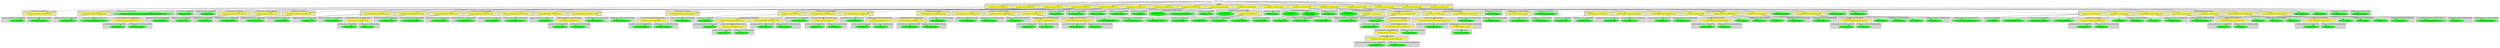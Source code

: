 digraph {

subgraph cluster0 {
 node [style=filled,color=white];
 style=filled;
 color=lightgrey;
 label = "CT_PROG";

"NT_EXPR_CALL_FUNCTION_20704"
 [fillcolor = yellow]
"NT_EXPR_CALL_FUNCTION_20712"
 [fillcolor = yellow]
"NT_EXPR_CALL_FUNCTION_20715"
 [fillcolor = yellow]
"NT_EXPR_CALL_FUNCTION_20724"
 [fillcolor = yellow]
"NT_EXPR_CALL_FUNCTION_20753"
 [fillcolor = yellow]
"NT_EXPR_CALL_FUNCTION_20779"
 [fillcolor = yellow]
"NT_EXPR_CALL_FUNCTION_20800"
 [fillcolor = yellow]
"NT_EXPR_CALL_FUNCTION_20803"
 [fillcolor = yellow]
"NT_EXPR_CALL_FUNCTION_20806"
 [fillcolor = yellow]
"NT_EXPR_CALL_FUNCTION_20810"
 [fillcolor = yellow]
"NT_EXPR_CALL_FUNCTION_20818"
 [fillcolor = yellow]
"NT_EXPR_CALL_FUNCTION_20822"
 [fillcolor = yellow]
"NT_EXPR_CALL_FUNCTION_20830"
 [fillcolor = yellow]
"NT_EXPR_CALL_FUNCTION_20850"
 [fillcolor = yellow]
"NT_EXPR_CALL_FUNCTION_20855"
 [fillcolor = yellow]
"NT_EXPR_CALL_FUNCTION_20888"
 [fillcolor = yellow]
"NT_EXPR_CALL_FUNCTION_20927"
 [fillcolor = yellow]
}
"NT_PROG_20703"->"NT_EXPR_CALL_FUNCTION_20704"
subgraph cluster1 {
 node [style=filled,color=white];
 style=filled;
 color=lightgrey;
 label = "CT_EXPR_CALL_FUNCTION_ID";

"NT_EXPR_ASSIGNMENT_OPETATORS_20705"
 [fillcolor = yellow]
}
subgraph cluster2 {
 node [style=filled,color=white];
 style=filled;
 color=lightgrey;
 label = "CT_EXPR_CALL_FUNCTION_PARAMS";

"NT_STRING_20708< http://www.uvm.edu/~dhowell/methods8/DataFiles/Tab14-4.dat >"
 [fillcolor = green]
"NT_EXPR_ASSIGNMENT_OPETATORS_20709"
 [fillcolor = yellow]
}
"NT_EXPR_CALL_FUNCTION_20704"->"NT_EXPR_ASSIGNMENT_OPETATORS_20705"
subgraph cluster3 {
 node [style=filled,color=white];
 style=filled;
 color=lightgrey;
 label = "CT_EXPR_ASSIGNMENT_OPETATORS_LEFT";

"NT_ID_20706< dat >"
 [fillcolor = green]
}
subgraph cluster4 {
 node [style=filled,color=white];
 style=filled;
 color=lightgrey;
 label = "CT_EXPR_ASSIGNMENT_OPETATORS_RIGHT";

"NT_ID_20707< read.table >"
 [fillcolor = green]
}
"NT_EXPR_ASSIGNMENT_OPETATORS_20705"->"NT_ID_20706< dat >"
"NT_EXPR_ASSIGNMENT_OPETATORS_20705"->"NT_ID_20707< read.table >"
"NT_EXPR_CALL_FUNCTION_20704"->"NT_STRING_20708< http://www.uvm.edu/~dhowell/methods8/DataFiles/Tab14-4.dat >"
"NT_EXPR_CALL_FUNCTION_20704"->"NT_EXPR_ASSIGNMENT_OPETATORS_20709"
subgraph cluster5 {
 node [style=filled,color=white];
 style=filled;
 color=lightgrey;
 label = "CT_EXPR_ASSIGNMENT_OPETATORS_LEFT";

"NT_ID_20710< header >"
 [fillcolor = green]
}
subgraph cluster6 {
 node [style=filled,color=white];
 style=filled;
 color=lightgrey;
 label = "CT_EXPR_ASSIGNMENT_OPETATORS_RIGHT";

"NT_LITERALSPECIFIER_20711< TRUE >"
 [fillcolor = green]
}
"NT_EXPR_ASSIGNMENT_OPETATORS_20709"->"NT_ID_20710< header >"
"NT_EXPR_ASSIGNMENT_OPETATORS_20709"->"NT_LITERALSPECIFIER_20711< TRUE >"
"NT_PROG_20703"->"NT_EXPR_CALL_FUNCTION_20712"
subgraph cluster7 {
 node [style=filled,color=white];
 style=filled;
 color=lightgrey;
 label = "CT_EXPR_CALL_FUNCTION_ID";

"NT_ID_20713< head >"
 [fillcolor = green]
}
subgraph cluster8 {
 node [style=filled,color=white];
 style=filled;
 color=lightgrey;
 label = "CT_EXPR_CALL_FUNCTION_PARAMS";

"NT_ID_20714< dat >"
 [fillcolor = green]
}
"NT_EXPR_CALL_FUNCTION_20712"->"NT_ID_20713< head >"
"NT_EXPR_CALL_FUNCTION_20712"->"NT_ID_20714< dat >"
"NT_PROG_20703"->"NT_EXPR_CALL_FUNCTION_20715"
subgraph cluster9 {
 node [style=filled,color=white];
 style=filled;
 color=lightgrey;
 label = "CT_EXPR_CALL_FUNCTION_ID";

"NT_EXPR_ASSIGNMENT_OPETATORS_20716"
 [fillcolor = yellow]
}
subgraph cluster10 {
 node [style=filled,color=white];
 style=filled;
 color=lightgrey;
 label = "CT_EXPR_CALL_FUNCTION_PARAMS";

"NT_EXPR_COLON_OPERATOR_20721"
 [fillcolor = yellow]
}
"NT_EXPR_CALL_FUNCTION_20715"->"NT_EXPR_ASSIGNMENT_OPETATORS_20716"
subgraph cluster11 {
 node [style=filled,color=white];
 style=filled;
 color=lightgrey;
 label = "CT_EXPR_ASSIGNMENT_OPETATORS_LEFT";

"NT_EXPR_DOLLAR_AT_OPERATORS_20717"
 [fillcolor = yellow]
}
subgraph cluster12 {
 node [style=filled,color=white];
 style=filled;
 color=lightgrey;
 label = "CT_EXPR_ASSIGNMENT_OPETATORS_RIGHT";

"NT_ID_20720< factor >"
 [fillcolor = green]
}
"NT_EXPR_ASSIGNMENT_OPETATORS_20716"->"NT_EXPR_DOLLAR_AT_OPERATORS_20717"
subgraph cluster13 {
 node [style=filled,color=white];
 style=filled;
 color=lightgrey;
 label = "CT_EXPR_DOLLAR_AT_OPERATORS_BASE";

"NT_ID_20718< dat >"
 [fillcolor = green]
}
subgraph cluster14 {
 node [style=filled,color=white];
 style=filled;
 color=lightgrey;
 label = "CT_EXPR_DOLLAR_AT_OPERATORS_OFFSET";

"NT_ID_20719< subject >"
 [fillcolor = green]
}
"NT_EXPR_DOLLAR_AT_OPERATORS_20717"->"NT_ID_20718< dat >"
"NT_EXPR_DOLLAR_AT_OPERATORS_20717"->"NT_ID_20719< subject >"
"NT_EXPR_ASSIGNMENT_OPETATORS_20716"->"NT_ID_20720< factor >"
"NT_EXPR_CALL_FUNCTION_20715"->"NT_EXPR_COLON_OPERATOR_20721"
subgraph cluster15 {
 node [style=filled,color=white];
 style=filled;
 color=lightgrey;
 label = "CT_EXPR_COLON_OPERATOR_LEFT";

"NT_INT_20722< 1 >"
 [fillcolor = green]
}
subgraph cluster16 {
 node [style=filled,color=white];
 style=filled;
 color=lightgrey;
 label = "CT_EXPR_COLON_OPERATOR_RIGHT";

"NT_INT_20723< 24 >"
 [fillcolor = green]
}
"NT_EXPR_COLON_OPERATOR_20721"->"NT_INT_20722< 1 >"
"NT_EXPR_COLON_OPERATOR_20721"->"NT_INT_20723< 24 >"
"NT_PROG_20703"->"NT_EXPR_CALL_FUNCTION_20724"
subgraph cluster17 {
 node [style=filled,color=white];
 style=filled;
 color=lightgrey;
 label = "CT_EXPR_CALL_FUNCTION_ID";

"NT_EXPR_ASSIGNMENT_OPETATORS_20725"
 [fillcolor = yellow]
}
subgraph cluster18 {
 node [style=filled,color=white];
 style=filled;
 color=lightgrey;
 label = "CT_EXPR_CALL_FUNCTION_PARAMS";

"NT_EXPR_ASSIGNMENT_OPETATORS_20728"
 [fillcolor = yellow]
"NT_EXPR_ASSIGNMENT_OPETATORS_20731"
 [fillcolor = yellow]
"NT_EXPR_ASSIGNMENT_OPETATORS_20736"
 [fillcolor = yellow]
"NT_EXPR_ASSIGNMENT_OPETATORS_20739"
 [fillcolor = yellow]
"NT_EXPR_ASSIGNMENT_OPETATORS_20742"
 [fillcolor = yellow]
"NT_EXPR_ASSIGNMENT_OPETATORS_20745"
 [fillcolor = yellow]
"NT_EXPR_ASSIGNMENT_OPETATORS_20750"
 [fillcolor = yellow]
}
"NT_EXPR_CALL_FUNCTION_20724"->"NT_EXPR_ASSIGNMENT_OPETATORS_20725"
subgraph cluster19 {
 node [style=filled,color=white];
 style=filled;
 color=lightgrey;
 label = "CT_EXPR_ASSIGNMENT_OPETATORS_LEFT";

"NT_ID_20726< datLong >"
 [fillcolor = green]
}
subgraph cluster20 {
 node [style=filled,color=white];
 style=filled;
 color=lightgrey;
 label = "CT_EXPR_ASSIGNMENT_OPETATORS_RIGHT";

"NT_ID_20727< reshape >"
 [fillcolor = green]
}
"NT_EXPR_ASSIGNMENT_OPETATORS_20725"->"NT_ID_20726< datLong >"
"NT_EXPR_ASSIGNMENT_OPETATORS_20725"->"NT_ID_20727< reshape >"
"NT_EXPR_CALL_FUNCTION_20724"->"NT_EXPR_ASSIGNMENT_OPETATORS_20728"
subgraph cluster21 {
 node [style=filled,color=white];
 style=filled;
 color=lightgrey;
 label = "CT_EXPR_ASSIGNMENT_OPETATORS_LEFT";

"NT_ID_20729< data >"
 [fillcolor = green]
}
subgraph cluster22 {
 node [style=filled,color=white];
 style=filled;
 color=lightgrey;
 label = "CT_EXPR_ASSIGNMENT_OPETATORS_RIGHT";

"NT_ID_20730< dat >"
 [fillcolor = green]
}
"NT_EXPR_ASSIGNMENT_OPETATORS_20728"->"NT_ID_20729< data >"
"NT_EXPR_ASSIGNMENT_OPETATORS_20728"->"NT_ID_20730< dat >"
"NT_EXPR_CALL_FUNCTION_20724"->"NT_EXPR_ASSIGNMENT_OPETATORS_20731"
subgraph cluster23 {
 node [style=filled,color=white];
 style=filled;
 color=lightgrey;
 label = "CT_EXPR_ASSIGNMENT_OPETATORS_LEFT";

"NT_ID_20732< varying >"
 [fillcolor = green]
}
subgraph cluster24 {
 node [style=filled,color=white];
 style=filled;
 color=lightgrey;
 label = "CT_EXPR_ASSIGNMENT_OPETATORS_RIGHT";

"NT_EXPR_COLON_OPERATOR_20733"
 [fillcolor = yellow]
}
"NT_EXPR_ASSIGNMENT_OPETATORS_20731"->"NT_ID_20732< varying >"
"NT_EXPR_ASSIGNMENT_OPETATORS_20731"->"NT_EXPR_COLON_OPERATOR_20733"
subgraph cluster25 {
 node [style=filled,color=white];
 style=filled;
 color=lightgrey;
 label = "CT_EXPR_COLON_OPERATOR_LEFT";

"NT_INT_20734< 2 >"
 [fillcolor = green]
}
subgraph cluster26 {
 node [style=filled,color=white];
 style=filled;
 color=lightgrey;
 label = "CT_EXPR_COLON_OPERATOR_RIGHT";

"NT_INT_20735< 7 >"
 [fillcolor = green]
}
"NT_EXPR_COLON_OPERATOR_20733"->"NT_INT_20734< 2 >"
"NT_EXPR_COLON_OPERATOR_20733"->"NT_INT_20735< 7 >"
"NT_EXPR_CALL_FUNCTION_20724"->"NT_EXPR_ASSIGNMENT_OPETATORS_20736"
subgraph cluster27 {
 node [style=filled,color=white];
 style=filled;
 color=lightgrey;
 label = "CT_EXPR_ASSIGNMENT_OPETATORS_LEFT";

"NT_ID_20737< v.names >"
 [fillcolor = green]
}
subgraph cluster28 {
 node [style=filled,color=white];
 style=filled;
 color=lightgrey;
 label = "CT_EXPR_ASSIGNMENT_OPETATORS_RIGHT";

"NT_STRING_20738< outcome >"
 [fillcolor = green]
}
"NT_EXPR_ASSIGNMENT_OPETATORS_20736"->"NT_ID_20737< v.names >"
"NT_EXPR_ASSIGNMENT_OPETATORS_20736"->"NT_STRING_20738< outcome >"
"NT_EXPR_CALL_FUNCTION_20724"->"NT_EXPR_ASSIGNMENT_OPETATORS_20739"
subgraph cluster29 {
 node [style=filled,color=white];
 style=filled;
 color=lightgrey;
 label = "CT_EXPR_ASSIGNMENT_OPETATORS_LEFT";

"NT_ID_20740< timevar >"
 [fillcolor = green]
}
subgraph cluster30 {
 node [style=filled,color=white];
 style=filled;
 color=lightgrey;
 label = "CT_EXPR_ASSIGNMENT_OPETATORS_RIGHT";

"NT_STRING_20741< time >"
 [fillcolor = green]
}
"NT_EXPR_ASSIGNMENT_OPETATORS_20739"->"NT_ID_20740< timevar >"
"NT_EXPR_ASSIGNMENT_OPETATORS_20739"->"NT_STRING_20741< time >"
"NT_EXPR_CALL_FUNCTION_20724"->"NT_EXPR_ASSIGNMENT_OPETATORS_20742"
subgraph cluster31 {
 node [style=filled,color=white];
 style=filled;
 color=lightgrey;
 label = "CT_EXPR_ASSIGNMENT_OPETATORS_LEFT";

"NT_ID_20743< idvar >"
 [fillcolor = green]
}
subgraph cluster32 {
 node [style=filled,color=white];
 style=filled;
 color=lightgrey;
 label = "CT_EXPR_ASSIGNMENT_OPETATORS_RIGHT";

"NT_STRING_20744< subject >"
 [fillcolor = green]
}
"NT_EXPR_ASSIGNMENT_OPETATORS_20742"->"NT_ID_20743< idvar >"
"NT_EXPR_ASSIGNMENT_OPETATORS_20742"->"NT_STRING_20744< subject >"
"NT_EXPR_CALL_FUNCTION_20724"->"NT_EXPR_ASSIGNMENT_OPETATORS_20745"
subgraph cluster33 {
 node [style=filled,color=white];
 style=filled;
 color=lightgrey;
 label = "CT_EXPR_ASSIGNMENT_OPETATORS_LEFT";

"NT_ID_20746< ids >"
 [fillcolor = green]
}
subgraph cluster34 {
 node [style=filled,color=white];
 style=filled;
 color=lightgrey;
 label = "CT_EXPR_ASSIGNMENT_OPETATORS_RIGHT";

"NT_EXPR_COLON_OPERATOR_20747"
 [fillcolor = yellow]
}
"NT_EXPR_ASSIGNMENT_OPETATORS_20745"->"NT_ID_20746< ids >"
"NT_EXPR_ASSIGNMENT_OPETATORS_20745"->"NT_EXPR_COLON_OPERATOR_20747"
subgraph cluster35 {
 node [style=filled,color=white];
 style=filled;
 color=lightgrey;
 label = "CT_EXPR_COLON_OPERATOR_LEFT";

"NT_INT_20748< 1 >"
 [fillcolor = green]
}
subgraph cluster36 {
 node [style=filled,color=white];
 style=filled;
 color=lightgrey;
 label = "CT_EXPR_COLON_OPERATOR_RIGHT";

"NT_INT_20749< 24 >"
 [fillcolor = green]
}
"NT_EXPR_COLON_OPERATOR_20747"->"NT_INT_20748< 1 >"
"NT_EXPR_COLON_OPERATOR_20747"->"NT_INT_20749< 24 >"
"NT_EXPR_CALL_FUNCTION_20724"->"NT_EXPR_ASSIGNMENT_OPETATORS_20750"
subgraph cluster37 {
 node [style=filled,color=white];
 style=filled;
 color=lightgrey;
 label = "CT_EXPR_ASSIGNMENT_OPETATORS_LEFT";

"NT_ID_20751< direction >"
 [fillcolor = green]
}
subgraph cluster38 {
 node [style=filled,color=white];
 style=filled;
 color=lightgrey;
 label = "CT_EXPR_ASSIGNMENT_OPETATORS_RIGHT";

"NT_STRING_20752< long >"
 [fillcolor = green]
}
"NT_EXPR_ASSIGNMENT_OPETATORS_20750"->"NT_ID_20751< direction >"
"NT_EXPR_ASSIGNMENT_OPETATORS_20750"->"NT_STRING_20752< long >"
"NT_PROG_20703"->"NT_EXPR_CALL_FUNCTION_20753"
subgraph cluster39 {
 node [style=filled,color=white];
 style=filled;
 color=lightgrey;
 label = "CT_EXPR_CALL_FUNCTION_ID";

"NT_EXPR_ASSIGNMENT_OPETATORS_20754"
 [fillcolor = yellow]
}
subgraph cluster40 {
 node [style=filled,color=white];
 style=filled;
 color=lightgrey;
 label = "CT_EXPR_CALL_FUNCTION_PARAMS";

"NT_EXPR_CALL_FUNCTION_20759"
 [fillcolor = yellow]
"NT_EXPR_ASSIGNMENT_OPETATORS_20769"
 [fillcolor = yellow]
"NT_EXPR_ASSIGNMENT_OPETATORS_20774"
 [fillcolor = yellow]
}
"NT_EXPR_CALL_FUNCTION_20753"->"NT_EXPR_ASSIGNMENT_OPETATORS_20754"
subgraph cluster41 {
 node [style=filled,color=white];
 style=filled;
 color=lightgrey;
 label = "CT_EXPR_ASSIGNMENT_OPETATORS_LEFT";

"NT_EXPR_DOLLAR_AT_OPERATORS_20755"
 [fillcolor = yellow]
}
subgraph cluster42 {
 node [style=filled,color=white];
 style=filled;
 color=lightgrey;
 label = "CT_EXPR_ASSIGNMENT_OPETATORS_RIGHT";

"NT_ID_20758< factor >"
 [fillcolor = green]
}
"NT_EXPR_ASSIGNMENT_OPETATORS_20754"->"NT_EXPR_DOLLAR_AT_OPERATORS_20755"
subgraph cluster43 {
 node [style=filled,color=white];
 style=filled;
 color=lightgrey;
 label = "CT_EXPR_DOLLAR_AT_OPERATORS_BASE";

"NT_ID_20756< datLong >"
 [fillcolor = green]
}
subgraph cluster44 {
 node [style=filled,color=white];
 style=filled;
 color=lightgrey;
 label = "CT_EXPR_DOLLAR_AT_OPERATORS_OFFSET";

"NT_ID_20757< Interval >"
 [fillcolor = green]
}
"NT_EXPR_DOLLAR_AT_OPERATORS_20755"->"NT_ID_20756< datLong >"
"NT_EXPR_DOLLAR_AT_OPERATORS_20755"->"NT_ID_20757< Interval >"
"NT_EXPR_ASSIGNMENT_OPETATORS_20754"->"NT_ID_20758< factor >"
"NT_EXPR_CALL_FUNCTION_20753"->"NT_EXPR_CALL_FUNCTION_20759"
subgraph cluster45 {
 node [style=filled,color=white];
 style=filled;
 color=lightgrey;
 label = "CT_EXPR_CALL_FUNCTION_ID";

"NT_ID_20760< rep >"
 [fillcolor = green]
}
subgraph cluster46 {
 node [style=filled,color=white];
 style=filled;
 color=lightgrey;
 label = "CT_EXPR_CALL_FUNCTION_PARAMS";

"NT_EXPR_ASSIGNMENT_OPETATORS_20761"
 [fillcolor = yellow]
"NT_EXPR_ASSIGNMENT_OPETATORS_20766"
 [fillcolor = yellow]
}
"NT_EXPR_CALL_FUNCTION_20759"->"NT_ID_20760< rep >"
"NT_EXPR_CALL_FUNCTION_20759"->"NT_EXPR_ASSIGNMENT_OPETATORS_20761"
subgraph cluster47 {
 node [style=filled,color=white];
 style=filled;
 color=lightgrey;
 label = "CT_EXPR_ASSIGNMENT_OPETATORS_LEFT";

"NT_ID_20762< x >"
 [fillcolor = green]
}
subgraph cluster48 {
 node [style=filled,color=white];
 style=filled;
 color=lightgrey;
 label = "CT_EXPR_ASSIGNMENT_OPETATORS_RIGHT";

"NT_EXPR_COLON_OPERATOR_20763"
 [fillcolor = yellow]
}
"NT_EXPR_ASSIGNMENT_OPETATORS_20761"->"NT_ID_20762< x >"
"NT_EXPR_ASSIGNMENT_OPETATORS_20761"->"NT_EXPR_COLON_OPERATOR_20763"
subgraph cluster49 {
 node [style=filled,color=white];
 style=filled;
 color=lightgrey;
 label = "CT_EXPR_COLON_OPERATOR_LEFT";

"NT_INT_20764< 1 >"
 [fillcolor = green]
}
subgraph cluster50 {
 node [style=filled,color=white];
 style=filled;
 color=lightgrey;
 label = "CT_EXPR_COLON_OPERATOR_RIGHT";

"NT_INT_20765< 6 >"
 [fillcolor = green]
}
"NT_EXPR_COLON_OPERATOR_20763"->"NT_INT_20764< 1 >"
"NT_EXPR_COLON_OPERATOR_20763"->"NT_INT_20765< 6 >"
"NT_EXPR_CALL_FUNCTION_20759"->"NT_EXPR_ASSIGNMENT_OPETATORS_20766"
subgraph cluster51 {
 node [style=filled,color=white];
 style=filled;
 color=lightgrey;
 label = "CT_EXPR_ASSIGNMENT_OPETATORS_LEFT";

"NT_ID_20767< each >"
 [fillcolor = green]
}
subgraph cluster52 {
 node [style=filled,color=white];
 style=filled;
 color=lightgrey;
 label = "CT_EXPR_ASSIGNMENT_OPETATORS_RIGHT";

"NT_INT_20768< 24 >"
 [fillcolor = green]
}
"NT_EXPR_ASSIGNMENT_OPETATORS_20766"->"NT_ID_20767< each >"
"NT_EXPR_ASSIGNMENT_OPETATORS_20766"->"NT_INT_20768< 24 >"
"NT_EXPR_CALL_FUNCTION_20753"->"NT_EXPR_ASSIGNMENT_OPETATORS_20769"
subgraph cluster53 {
 node [style=filled,color=white];
 style=filled;
 color=lightgrey;
 label = "CT_EXPR_ASSIGNMENT_OPETATORS_LEFT";

"NT_ID_20770< levels >"
 [fillcolor = green]
}
subgraph cluster54 {
 node [style=filled,color=white];
 style=filled;
 color=lightgrey;
 label = "CT_EXPR_ASSIGNMENT_OPETATORS_RIGHT";

"NT_EXPR_COLON_OPERATOR_20771"
 [fillcolor = yellow]
}
"NT_EXPR_ASSIGNMENT_OPETATORS_20769"->"NT_ID_20770< levels >"
"NT_EXPR_ASSIGNMENT_OPETATORS_20769"->"NT_EXPR_COLON_OPERATOR_20771"
subgraph cluster55 {
 node [style=filled,color=white];
 style=filled;
 color=lightgrey;
 label = "CT_EXPR_COLON_OPERATOR_LEFT";

"NT_INT_20772< 1 >"
 [fillcolor = green]
}
subgraph cluster56 {
 node [style=filled,color=white];
 style=filled;
 color=lightgrey;
 label = "CT_EXPR_COLON_OPERATOR_RIGHT";

"NT_INT_20773< 6 >"
 [fillcolor = green]
}
"NT_EXPR_COLON_OPERATOR_20771"->"NT_INT_20772< 1 >"
"NT_EXPR_COLON_OPERATOR_20771"->"NT_INT_20773< 6 >"
"NT_EXPR_CALL_FUNCTION_20753"->"NT_EXPR_ASSIGNMENT_OPETATORS_20774"
subgraph cluster57 {
 node [style=filled,color=white];
 style=filled;
 color=lightgrey;
 label = "CT_EXPR_ASSIGNMENT_OPETATORS_LEFT";

"NT_ID_20775< labels >"
 [fillcolor = green]
}
subgraph cluster58 {
 node [style=filled,color=white];
 style=filled;
 color=lightgrey;
 label = "CT_EXPR_ASSIGNMENT_OPETATORS_RIGHT";

"NT_EXPR_COLON_OPERATOR_20776"
 [fillcolor = yellow]
}
"NT_EXPR_ASSIGNMENT_OPETATORS_20774"->"NT_ID_20775< labels >"
"NT_EXPR_ASSIGNMENT_OPETATORS_20774"->"NT_EXPR_COLON_OPERATOR_20776"
subgraph cluster59 {
 node [style=filled,color=white];
 style=filled;
 color=lightgrey;
 label = "CT_EXPR_COLON_OPERATOR_LEFT";

"NT_INT_20777< 1 >"
 [fillcolor = green]
}
subgraph cluster60 {
 node [style=filled,color=white];
 style=filled;
 color=lightgrey;
 label = "CT_EXPR_COLON_OPERATOR_RIGHT";

"NT_INT_20778< 6 >"
 [fillcolor = green]
}
"NT_EXPR_COLON_OPERATOR_20776"->"NT_INT_20777< 1 >"
"NT_EXPR_COLON_OPERATOR_20776"->"NT_INT_20778< 6 >"
"NT_PROG_20703"->"NT_EXPR_CALL_FUNCTION_20779"
subgraph cluster61 {
 node [style=filled,color=white];
 style=filled;
 color=lightgrey;
 label = "CT_EXPR_CALL_FUNCTION_ID";

"NT_EXPR_ASSIGNMENT_OPETATORS_20780"
 [fillcolor = yellow]
}
subgraph cluster62 {
 node [style=filled,color=white];
 style=filled;
 color=lightgrey;
 label = "CT_EXPR_CALL_FUNCTION_PARAMS";

"NT_EXPR_DOLLAR_AT_OPERATORS_20785"
 [fillcolor = yellow]
"NT_EXPR_ASSIGNMENT_OPETATORS_20788"
 [fillcolor = yellow]
"NT_EXPR_CALL_FUNCTION_20793"
 [fillcolor = yellow]
}
"NT_EXPR_CALL_FUNCTION_20779"->"NT_EXPR_ASSIGNMENT_OPETATORS_20780"
subgraph cluster63 {
 node [style=filled,color=white];
 style=filled;
 color=lightgrey;
 label = "CT_EXPR_ASSIGNMENT_OPETATORS_LEFT";

"NT_EXPR_DOLLAR_AT_OPERATORS_20781"
 [fillcolor = yellow]
}
subgraph cluster64 {
 node [style=filled,color=white];
 style=filled;
 color=lightgrey;
 label = "CT_EXPR_ASSIGNMENT_OPETATORS_RIGHT";

"NT_ID_20784< factor >"
 [fillcolor = green]
}
"NT_EXPR_ASSIGNMENT_OPETATORS_20780"->"NT_EXPR_DOLLAR_AT_OPERATORS_20781"
subgraph cluster65 {
 node [style=filled,color=white];
 style=filled;
 color=lightgrey;
 label = "CT_EXPR_DOLLAR_AT_OPERATORS_BASE";

"NT_ID_20782< datLong >"
 [fillcolor = green]
}
subgraph cluster66 {
 node [style=filled,color=white];
 style=filled;
 color=lightgrey;
 label = "CT_EXPR_DOLLAR_AT_OPERATORS_OFFSET";

"NT_ID_20783< Group >"
 [fillcolor = green]
}
"NT_EXPR_DOLLAR_AT_OPERATORS_20781"->"NT_ID_20782< datLong >"
"NT_EXPR_DOLLAR_AT_OPERATORS_20781"->"NT_ID_20783< Group >"
"NT_EXPR_ASSIGNMENT_OPETATORS_20780"->"NT_ID_20784< factor >"
"NT_EXPR_CALL_FUNCTION_20779"->"NT_EXPR_DOLLAR_AT_OPERATORS_20785"
subgraph cluster67 {
 node [style=filled,color=white];
 style=filled;
 color=lightgrey;
 label = "CT_EXPR_DOLLAR_AT_OPERATORS_BASE";

"NT_ID_20786< datLong >"
 [fillcolor = green]
}
subgraph cluster68 {
 node [style=filled,color=white];
 style=filled;
 color=lightgrey;
 label = "CT_EXPR_DOLLAR_AT_OPERATORS_OFFSET";

"NT_ID_20787< Group >"
 [fillcolor = green]
}
"NT_EXPR_DOLLAR_AT_OPERATORS_20785"->"NT_ID_20786< datLong >"
"NT_EXPR_DOLLAR_AT_OPERATORS_20785"->"NT_ID_20787< Group >"
"NT_EXPR_CALL_FUNCTION_20779"->"NT_EXPR_ASSIGNMENT_OPETATORS_20788"
subgraph cluster69 {
 node [style=filled,color=white];
 style=filled;
 color=lightgrey;
 label = "CT_EXPR_ASSIGNMENT_OPETATORS_LEFT";

"NT_ID_20789< levels >"
 [fillcolor = green]
}
subgraph cluster70 {
 node [style=filled,color=white];
 style=filled;
 color=lightgrey;
 label = "CT_EXPR_ASSIGNMENT_OPETATORS_RIGHT";

"NT_EXPR_COLON_OPERATOR_20790"
 [fillcolor = yellow]
}
"NT_EXPR_ASSIGNMENT_OPETATORS_20788"->"NT_ID_20789< levels >"
"NT_EXPR_ASSIGNMENT_OPETATORS_20788"->"NT_EXPR_COLON_OPERATOR_20790"
subgraph cluster71 {
 node [style=filled,color=white];
 style=filled;
 color=lightgrey;
 label = "CT_EXPR_COLON_OPERATOR_LEFT";

"NT_INT_20791< 1 >"
 [fillcolor = green]
}
subgraph cluster72 {
 node [style=filled,color=white];
 style=filled;
 color=lightgrey;
 label = "CT_EXPR_COLON_OPERATOR_RIGHT";

"NT_INT_20792< 3 >"
 [fillcolor = green]
}
"NT_EXPR_COLON_OPERATOR_20790"->"NT_INT_20791< 1 >"
"NT_EXPR_COLON_OPERATOR_20790"->"NT_INT_20792< 3 >"
"NT_EXPR_CALL_FUNCTION_20779"->"NT_EXPR_CALL_FUNCTION_20793"
subgraph cluster73 {
 node [style=filled,color=white];
 style=filled;
 color=lightgrey;
 label = "CT_EXPR_CALL_FUNCTION_ID";

"NT_EXPR_ASSIGNMENT_OPETATORS_20794"
 [fillcolor = yellow]
}
subgraph cluster74 {
 node [style=filled,color=white];
 style=filled;
 color=lightgrey;
 label = "CT_EXPR_CALL_FUNCTION_PARAMS";

"NT_STRING_20797< Control >"
 [fillcolor = green]
"NT_STRING_20798< Same >"
 [fillcolor = green]
"NT_STRING_20799< Different >"
 [fillcolor = green]
}
"NT_EXPR_CALL_FUNCTION_20793"->"NT_EXPR_ASSIGNMENT_OPETATORS_20794"
subgraph cluster75 {
 node [style=filled,color=white];
 style=filled;
 color=lightgrey;
 label = "CT_EXPR_ASSIGNMENT_OPETATORS_LEFT";

"NT_ID_20795< labels >"
 [fillcolor = green]
}
subgraph cluster76 {
 node [style=filled,color=white];
 style=filled;
 color=lightgrey;
 label = "CT_EXPR_ASSIGNMENT_OPETATORS_RIGHT";

"NT_ID_20796< c >"
 [fillcolor = green]
}
"NT_EXPR_ASSIGNMENT_OPETATORS_20794"->"NT_ID_20795< labels >"
"NT_EXPR_ASSIGNMENT_OPETATORS_20794"->"NT_ID_20796< c >"
"NT_EXPR_CALL_FUNCTION_20793"->"NT_STRING_20797< Control >"
"NT_EXPR_CALL_FUNCTION_20793"->"NT_STRING_20798< Same >"
"NT_EXPR_CALL_FUNCTION_20793"->"NT_STRING_20799< Different >"
"NT_PROG_20703"->"NT_EXPR_CALL_FUNCTION_20800"
subgraph cluster77 {
 node [style=filled,color=white];
 style=filled;
 color=lightgrey;
 label = "CT_EXPR_CALL_FUNCTION_ID";

"NT_ID_20801< str >"
 [fillcolor = green]
}
subgraph cluster78 {
 node [style=filled,color=white];
 style=filled;
 color=lightgrey;
 label = "CT_EXPR_CALL_FUNCTION_PARAMS";

"NT_ID_20802< datLong >"
 [fillcolor = green]
}
"NT_EXPR_CALL_FUNCTION_20800"->"NT_ID_20801< str >"
"NT_EXPR_CALL_FUNCTION_20800"->"NT_ID_20802< datLong >"
"NT_PROG_20703"->"NT_EXPR_CALL_FUNCTION_20803"
subgraph cluster79 {
 node [style=filled,color=white];
 style=filled;
 color=lightgrey;
 label = "CT_EXPR_CALL_FUNCTION_ID";

"NT_ID_20804< attach >"
 [fillcolor = green]
}
subgraph cluster80 {
 node [style=filled,color=white];
 style=filled;
 color=lightgrey;
 label = "CT_EXPR_CALL_FUNCTION_PARAMS";

"NT_ID_20805< datLong >"
 [fillcolor = green]
}
"NT_EXPR_CALL_FUNCTION_20803"->"NT_ID_20804< attach >"
"NT_EXPR_CALL_FUNCTION_20803"->"NT_ID_20805< datLong >"
"NT_PROG_20703"->"NT_EXPR_CALL_FUNCTION_20806"
subgraph cluster81 {
 node [style=filled,color=white];
 style=filled;
 color=lightgrey;
 label = "CT_EXPR_CALL_FUNCTION_ID";

"NT_ID_20807< cat >"
 [fillcolor = green]
}
subgraph cluster82 {
 node [style=filled,color=white];
 style=filled;
 color=lightgrey;
 label = "CT_EXPR_CALL_FUNCTION_PARAMS";

"NT_STRING_20808< Group Means >"
 [fillcolor = green]
"NT_STRING_20809< \n >"
 [fillcolor = green]
}
"NT_EXPR_CALL_FUNCTION_20806"->"NT_ID_20807< cat >"
"NT_EXPR_CALL_FUNCTION_20806"->"NT_STRING_20808< Group Means >"
"NT_EXPR_CALL_FUNCTION_20806"->"NT_STRING_20809< \n >"
"NT_PROG_20703"->"NT_EXPR_CALL_FUNCTION_20810"
subgraph cluster83 {
 node [style=filled,color=white];
 style=filled;
 color=lightgrey;
 label = "CT_EXPR_CALL_FUNCTION_ID";

"NT_ID_20811< cat >"
 [fillcolor = green]
}
subgraph cluster84 {
 node [style=filled,color=white];
 style=filled;
 color=lightgrey;
 label = "CT_EXPR_CALL_FUNCTION_PARAMS";

"NT_EXPR_CALL_FUNCTION_20812"
 [fillcolor = yellow]
"NT_STRING_20817< \n >"
 [fillcolor = green]
}
"NT_EXPR_CALL_FUNCTION_20810"->"NT_ID_20811< cat >"
"NT_EXPR_CALL_FUNCTION_20810"->"NT_EXPR_CALL_FUNCTION_20812"
subgraph cluster85 {
 node [style=filled,color=white];
 style=filled;
 color=lightgrey;
 label = "CT_EXPR_CALL_FUNCTION_ID";

"NT_ID_20813< tapply >"
 [fillcolor = green]
}
subgraph cluster86 {
 node [style=filled,color=white];
 style=filled;
 color=lightgrey;
 label = "CT_EXPR_CALL_FUNCTION_PARAMS";

"NT_ID_20814< outcome >"
 [fillcolor = green]
"NT_ID_20815< Group >"
 [fillcolor = green]
"NT_ID_20816< mean >"
 [fillcolor = green]
}
"NT_EXPR_CALL_FUNCTION_20812"->"NT_ID_20813< tapply >"
"NT_EXPR_CALL_FUNCTION_20812"->"NT_ID_20814< outcome >"
"NT_EXPR_CALL_FUNCTION_20812"->"NT_ID_20815< Group >"
"NT_EXPR_CALL_FUNCTION_20812"->"NT_ID_20816< mean >"
"NT_EXPR_CALL_FUNCTION_20810"->"NT_STRING_20817< \n >"
"NT_PROG_20703"->"NT_EXPR_CALL_FUNCTION_20818"
subgraph cluster87 {
 node [style=filled,color=white];
 style=filled;
 color=lightgrey;
 label = "CT_EXPR_CALL_FUNCTION_ID";

"NT_ID_20819< cat >"
 [fillcolor = green]
}
subgraph cluster88 {
 node [style=filled,color=white];
 style=filled;
 color=lightgrey;
 label = "CT_EXPR_CALL_FUNCTION_PARAMS";

"NT_STRING_20820< \nInterval Means >"
 [fillcolor = green]
"NT_STRING_20821< \n >"
 [fillcolor = green]
}
"NT_EXPR_CALL_FUNCTION_20818"->"NT_ID_20819< cat >"
"NT_EXPR_CALL_FUNCTION_20818"->"NT_STRING_20820< \nInterval Means >"
"NT_EXPR_CALL_FUNCTION_20818"->"NT_STRING_20821< \n >"
"NT_PROG_20703"->"NT_EXPR_CALL_FUNCTION_20822"
subgraph cluster89 {
 node [style=filled,color=white];
 style=filled;
 color=lightgrey;
 label = "CT_EXPR_CALL_FUNCTION_ID";

"NT_ID_20823< cat >"
 [fillcolor = green]
}
subgraph cluster90 {
 node [style=filled,color=white];
 style=filled;
 color=lightgrey;
 label = "CT_EXPR_CALL_FUNCTION_PARAMS";

"NT_EXPR_CALL_FUNCTION_20824"
 [fillcolor = yellow]
"NT_STRING_20829< \n >"
 [fillcolor = green]
}
"NT_EXPR_CALL_FUNCTION_20822"->"NT_ID_20823< cat >"
"NT_EXPR_CALL_FUNCTION_20822"->"NT_EXPR_CALL_FUNCTION_20824"
subgraph cluster91 {
 node [style=filled,color=white];
 style=filled;
 color=lightgrey;
 label = "CT_EXPR_CALL_FUNCTION_ID";

"NT_ID_20825< tapply >"
 [fillcolor = green]
}
subgraph cluster92 {
 node [style=filled,color=white];
 style=filled;
 color=lightgrey;
 label = "CT_EXPR_CALL_FUNCTION_PARAMS";

"NT_ID_20826< outcome >"
 [fillcolor = green]
"NT_ID_20827< Interval >"
 [fillcolor = green]
"NT_ID_20828< mean >"
 [fillcolor = green]
}
"NT_EXPR_CALL_FUNCTION_20824"->"NT_ID_20825< tapply >"
"NT_EXPR_CALL_FUNCTION_20824"->"NT_ID_20826< outcome >"
"NT_EXPR_CALL_FUNCTION_20824"->"NT_ID_20827< Interval >"
"NT_EXPR_CALL_FUNCTION_20824"->"NT_ID_20828< mean >"
"NT_EXPR_CALL_FUNCTION_20822"->"NT_STRING_20829< \n >"
"NT_PROG_20703"->"NT_EXPR_CALL_FUNCTION_20830"
subgraph cluster93 {
 node [style=filled,color=white];
 style=filled;
 color=lightgrey;
 label = "CT_EXPR_CALL_FUNCTION_ID";

"NT_EXPR_ASSIGNMENT_OPETATORS_20831"
 [fillcolor = yellow]
}
subgraph cluster94 {
 node [style=filled,color=white];
 style=filled;
 color=lightgrey;
 label = "CT_EXPR_CALL_FUNCTION_PARAMS";

"NT_EXPR_CALL_FUNCTION_20834"
 [fillcolor = yellow]
"NT_EXPR_ASSIGNMENT_OPETATORS_20847"
 [fillcolor = yellow]
}
"NT_EXPR_CALL_FUNCTION_20830"->"NT_EXPR_ASSIGNMENT_OPETATORS_20831"
subgraph cluster95 {
 node [style=filled,color=white];
 style=filled;
 color=lightgrey;
 label = "CT_EXPR_ASSIGNMENT_OPETATORS_LEFT";

"NT_ID_20832< King.aov >"
 [fillcolor = green]
}
subgraph cluster96 {
 node [style=filled,color=white];
 style=filled;
 color=lightgrey;
 label = "CT_EXPR_ASSIGNMENT_OPETATORS_RIGHT";

"NT_ID_20833< aov >"
 [fillcolor = green]
}
"NT_EXPR_ASSIGNMENT_OPETATORS_20831"->"NT_ID_20832< King.aov >"
"NT_EXPR_ASSIGNMENT_OPETATORS_20831"->"NT_ID_20833< aov >"
"NT_EXPR_CALL_FUNCTION_20830"->"NT_EXPR_CALL_FUNCTION_20834"
subgraph cluster97 {
 node [style=filled,color=white];
 style=filled;
 color=lightgrey;
 label = "CT_EXPR_CALL_FUNCTION_ID";

"NT_EXPR_TILDE_BINARY_20835"
 [fillcolor = yellow]
}
subgraph cluster98 {
 node [style=filled,color=white];
 style=filled;
 color=lightgrey;
 label = "CT_EXPR_CALL_FUNCTION_PARAMS";

"NT_EXPR_MULTIPLICATION_OR_DIVISION_BINARY_20843"
 [fillcolor = yellow]
}
"NT_EXPR_CALL_FUNCTION_20834"->"NT_EXPR_TILDE_BINARY_20835"
subgraph cluster99 {
 node [style=filled,color=white];
 style=filled;
 color=lightgrey;
 label = "CT_EXPR_TILDE_BINARY_LEFT";

"NT_ID_20836< outcome >"
 [fillcolor = green]
}
subgraph cluster100 {
 node [style=filled,color=white];
 style=filled;
 color=lightgrey;
 label = "CT_EXPR_TILDE_BINARY_RIGHT";

"NT_EXPR_MINUS_OR_PLUS_BINARY_20837"
 [fillcolor = yellow]
}
"NT_EXPR_TILDE_BINARY_20835"->"NT_ID_20836< outcome >"
"NT_EXPR_TILDE_BINARY_20835"->"NT_EXPR_MINUS_OR_PLUS_BINARY_20837"
subgraph cluster101 {
 node [style=filled,color=white];
 style=filled;
 color=lightgrey;
 label = "CT_EXPR_MINUS_OR_PLUS_BINARY_LEFT";

"NT_EXPR_PARENTHESIS_20838"
 [fillcolor = yellow]
}
subgraph cluster102 {
 node [style=filled,color=white];
 style=filled;
 color=lightgrey;
 label = "CT_EXPR_MINUS_OR_PLUS_BINARY_RIGHT";

"NT_ID_20842< Error >"
 [fillcolor = green]
}
"NT_EXPR_MINUS_OR_PLUS_BINARY_20837"->"NT_EXPR_PARENTHESIS_20838"
subgraph cluster103 {
 node [style=filled,color=white];
 style=filled;
 color=lightgrey;
 label = "CT_EXPR_PARENTHESIS";

"NT_EXPR_MULTIPLICATION_OR_DIVISION_BINARY_20839"
 [fillcolor = yellow]
}
"NT_EXPR_PARENTHESIS_20838"->"NT_EXPR_MULTIPLICATION_OR_DIVISION_BINARY_20839"
subgraph cluster104 {
 node [style=filled,color=white];
 style=filled;
 color=lightgrey;
 label = "CT_EXPR_MULTIPLICATION_OR_DIVISION_BINARY_LEFT";

"NT_ID_20840< Group >"
 [fillcolor = green]
}
subgraph cluster105 {
 node [style=filled,color=white];
 style=filled;
 color=lightgrey;
 label = "CT_EXPR_MULTIPLICATION_OR_DIVISION_BINARY_RIGHT";

"NT_ID_20841< Interval >"
 [fillcolor = green]
}
"NT_EXPR_MULTIPLICATION_OR_DIVISION_BINARY_20839"->"NT_ID_20840< Group >"
"NT_EXPR_MULTIPLICATION_OR_DIVISION_BINARY_20839"->"NT_ID_20841< Interval >"
"NT_EXPR_MINUS_OR_PLUS_BINARY_20837"->"NT_ID_20842< Error >"
"NT_EXPR_CALL_FUNCTION_20834"->"NT_EXPR_MULTIPLICATION_OR_DIVISION_BINARY_20843"
subgraph cluster106 {
 node [style=filled,color=white];
 style=filled;
 color=lightgrey;
 label = "CT_EXPR_MULTIPLICATION_OR_DIVISION_BINARY_LEFT";

"NT_ID_20844< subject >"
 [fillcolor = green]
}
subgraph cluster107 {
 node [style=filled,color=white];
 style=filled;
 color=lightgrey;
 label = "CT_EXPR_MULTIPLICATION_OR_DIVISION_BINARY_RIGHT";

"NT_EXPR_PARENTHESIS_20845"
 [fillcolor = yellow]
}
"NT_EXPR_MULTIPLICATION_OR_DIVISION_BINARY_20843"->"NT_ID_20844< subject >"
"NT_EXPR_MULTIPLICATION_OR_DIVISION_BINARY_20843"->"NT_EXPR_PARENTHESIS_20845"
subgraph cluster108 {
 node [style=filled,color=white];
 style=filled;
 color=lightgrey;
 label = "CT_EXPR_PARENTHESIS";

"NT_ID_20846< Interval >"
 [fillcolor = green]
}
"NT_EXPR_PARENTHESIS_20845"->"NT_ID_20846< Interval >"
"NT_EXPR_CALL_FUNCTION_20830"->"NT_EXPR_ASSIGNMENT_OPETATORS_20847"
subgraph cluster109 {
 node [style=filled,color=white];
 style=filled;
 color=lightgrey;
 label = "CT_EXPR_ASSIGNMENT_OPETATORS_LEFT";

"NT_ID_20848< data >"
 [fillcolor = green]
}
subgraph cluster110 {
 node [style=filled,color=white];
 style=filled;
 color=lightgrey;
 label = "CT_EXPR_ASSIGNMENT_OPETATORS_RIGHT";

"NT_ID_20849< datLong >"
 [fillcolor = green]
}
"NT_EXPR_ASSIGNMENT_OPETATORS_20847"->"NT_ID_20848< data >"
"NT_EXPR_ASSIGNMENT_OPETATORS_20847"->"NT_ID_20849< datLong >"
"NT_PROG_20703"->"NT_EXPR_CALL_FUNCTION_20850"
subgraph cluster111 {
 node [style=filled,color=white];
 style=filled;
 color=lightgrey;
 label = "CT_EXPR_CALL_FUNCTION_ID";

"NT_ID_20851< print >"
 [fillcolor = green]
}
subgraph cluster112 {
 node [style=filled,color=white];
 style=filled;
 color=lightgrey;
 label = "CT_EXPR_CALL_FUNCTION_PARAMS";

"NT_EXPR_CALL_FUNCTION_20852"
 [fillcolor = yellow]
}
"NT_EXPR_CALL_FUNCTION_20850"->"NT_ID_20851< print >"
"NT_EXPR_CALL_FUNCTION_20850"->"NT_EXPR_CALL_FUNCTION_20852"
subgraph cluster113 {
 node [style=filled,color=white];
 style=filled;
 color=lightgrey;
 label = "CT_EXPR_CALL_FUNCTION_ID";

"NT_ID_20853< summary >"
 [fillcolor = green]
}
subgraph cluster114 {
 node [style=filled,color=white];
 style=filled;
 color=lightgrey;
 label = "CT_EXPR_CALL_FUNCTION_PARAMS";

"NT_ID_20854< King.aov >"
 [fillcolor = green]
}
"NT_EXPR_CALL_FUNCTION_20852"->"NT_ID_20853< summary >"
"NT_EXPR_CALL_FUNCTION_20852"->"NT_ID_20854< King.aov >"
"NT_PROG_20703"->"NT_EXPR_CALL_FUNCTION_20855"
subgraph cluster115 {
 node [style=filled,color=white];
 style=filled;
 color=lightgrey;
 label = "CT_EXPR_CALL_FUNCTION_ID";

"NT_ID_20856< interaction.plot >"
 [fillcolor = green]
}
subgraph cluster116 {
 node [style=filled,color=white];
 style=filled;
 color=lightgrey;
 label = "CT_EXPR_CALL_FUNCTION_PARAMS";

"NT_ID_20857< Interval >"
 [fillcolor = green]
"NT_EXPR_CALL_FUNCTION_20858"
 [fillcolor = yellow]
"NT_ID_20861< outcome >"
 [fillcolor = green]
"NT_EXPR_ASSIGNMENT_OPETATORS_20862"
 [fillcolor = yellow]
"NT_EXPR_ASSIGNMENT_OPETATORS_20865"
 [fillcolor = yellow]
"NT_EXPR_CALL_FUNCTION_20868"
 [fillcolor = yellow]
"NT_EXPR_ASSIGNMENT_OPETATORS_20875"
 [fillcolor = yellow]
"NT_EXPR_CALL_FUNCTION_20878"
 [fillcolor = yellow]
"NT_EXPR_ASSIGNMENT_OPETATORS_20885"
 [fillcolor = yellow]
}
"NT_EXPR_CALL_FUNCTION_20855"->"NT_ID_20856< interaction.plot >"
"NT_EXPR_CALL_FUNCTION_20855"->"NT_ID_20857< Interval >"
"NT_EXPR_CALL_FUNCTION_20855"->"NT_EXPR_CALL_FUNCTION_20858"
subgraph cluster117 {
 node [style=filled,color=white];
 style=filled;
 color=lightgrey;
 label = "CT_EXPR_CALL_FUNCTION_ID";

"NT_ID_20859< factor >"
 [fillcolor = green]
}
subgraph cluster118 {
 node [style=filled,color=white];
 style=filled;
 color=lightgrey;
 label = "CT_EXPR_CALL_FUNCTION_PARAMS";

"NT_ID_20860< Group >"
 [fillcolor = green]
}
"NT_EXPR_CALL_FUNCTION_20858"->"NT_ID_20859< factor >"
"NT_EXPR_CALL_FUNCTION_20858"->"NT_ID_20860< Group >"
"NT_EXPR_CALL_FUNCTION_20855"->"NT_ID_20861< outcome >"
"NT_EXPR_CALL_FUNCTION_20855"->"NT_EXPR_ASSIGNMENT_OPETATORS_20862"
subgraph cluster119 {
 node [style=filled,color=white];
 style=filled;
 color=lightgrey;
 label = "CT_EXPR_ASSIGNMENT_OPETATORS_LEFT";

"NT_ID_20863< fun >"
 [fillcolor = green]
}
subgraph cluster120 {
 node [style=filled,color=white];
 style=filled;
 color=lightgrey;
 label = "CT_EXPR_ASSIGNMENT_OPETATORS_RIGHT";

"NT_ID_20864< mean >"
 [fillcolor = green]
}
"NT_EXPR_ASSIGNMENT_OPETATORS_20862"->"NT_ID_20863< fun >"
"NT_EXPR_ASSIGNMENT_OPETATORS_20862"->"NT_ID_20864< mean >"
"NT_EXPR_CALL_FUNCTION_20855"->"NT_EXPR_ASSIGNMENT_OPETATORS_20865"
subgraph cluster121 {
 node [style=filled,color=white];
 style=filled;
 color=lightgrey;
 label = "CT_EXPR_ASSIGNMENT_OPETATORS_LEFT";

"NT_ID_20866< type >"
 [fillcolor = green]
}
subgraph cluster122 {
 node [style=filled,color=white];
 style=filled;
 color=lightgrey;
 label = "CT_EXPR_ASSIGNMENT_OPETATORS_RIGHT";

"NT_STRING_20867< b >"
 [fillcolor = green]
}
"NT_EXPR_ASSIGNMENT_OPETATORS_20865"->"NT_ID_20866< type >"
"NT_EXPR_ASSIGNMENT_OPETATORS_20865"->"NT_STRING_20867< b >"
"NT_EXPR_CALL_FUNCTION_20855"->"NT_EXPR_CALL_FUNCTION_20868"
subgraph cluster123 {
 node [style=filled,color=white];
 style=filled;
 color=lightgrey;
 label = "CT_EXPR_CALL_FUNCTION_ID";

"NT_EXPR_ASSIGNMENT_OPETATORS_20869"
 [fillcolor = yellow]
}
subgraph cluster124 {
 node [style=filled,color=white];
 style=filled;
 color=lightgrey;
 label = "CT_EXPR_CALL_FUNCTION_PARAMS";

"NT_INT_20872< 2 >"
 [fillcolor = green]
"NT_INT_20873< 4 >"
 [fillcolor = green]
"NT_INT_20874< 6 >"
 [fillcolor = green]
}
"NT_EXPR_CALL_FUNCTION_20868"->"NT_EXPR_ASSIGNMENT_OPETATORS_20869"
subgraph cluster125 {
 node [style=filled,color=white];
 style=filled;
 color=lightgrey;
 label = "CT_EXPR_ASSIGNMENT_OPETATORS_LEFT";

"NT_ID_20870< pch >"
 [fillcolor = green]
}
subgraph cluster126 {
 node [style=filled,color=white];
 style=filled;
 color=lightgrey;
 label = "CT_EXPR_ASSIGNMENT_OPETATORS_RIGHT";

"NT_ID_20871< c >"
 [fillcolor = green]
}
"NT_EXPR_ASSIGNMENT_OPETATORS_20869"->"NT_ID_20870< pch >"
"NT_EXPR_ASSIGNMENT_OPETATORS_20869"->"NT_ID_20871< c >"
"NT_EXPR_CALL_FUNCTION_20868"->"NT_INT_20872< 2 >"
"NT_EXPR_CALL_FUNCTION_20868"->"NT_INT_20873< 4 >"
"NT_EXPR_CALL_FUNCTION_20868"->"NT_INT_20874< 6 >"
"NT_EXPR_CALL_FUNCTION_20855"->"NT_EXPR_ASSIGNMENT_OPETATORS_20875"
subgraph cluster127 {
 node [style=filled,color=white];
 style=filled;
 color=lightgrey;
 label = "CT_EXPR_ASSIGNMENT_OPETATORS_LEFT";

"NT_ID_20876< legend >"
 [fillcolor = green]
}
subgraph cluster128 {
 node [style=filled,color=white];
 style=filled;
 color=lightgrey;
 label = "CT_EXPR_ASSIGNMENT_OPETATORS_RIGHT";

"NT_STRING_20877< F >"
 [fillcolor = green]
}
"NT_EXPR_ASSIGNMENT_OPETATORS_20875"->"NT_ID_20876< legend >"
"NT_EXPR_ASSIGNMENT_OPETATORS_20875"->"NT_STRING_20877< F >"
"NT_EXPR_CALL_FUNCTION_20855"->"NT_EXPR_CALL_FUNCTION_20878"
subgraph cluster129 {
 node [style=filled,color=white];
 style=filled;
 color=lightgrey;
 label = "CT_EXPR_CALL_FUNCTION_ID";

"NT_EXPR_ASSIGNMENT_OPETATORS_20879"
 [fillcolor = yellow]
}
subgraph cluster130 {
 node [style=filled,color=white];
 style=filled;
 color=lightgrey;
 label = "CT_EXPR_CALL_FUNCTION_PARAMS";

"NT_INT_20882< 3 >"
 [fillcolor = green]
"NT_INT_20883< 4 >"
 [fillcolor = green]
"NT_INT_20884< 6 >"
 [fillcolor = green]
}
"NT_EXPR_CALL_FUNCTION_20878"->"NT_EXPR_ASSIGNMENT_OPETATORS_20879"
subgraph cluster131 {
 node [style=filled,color=white];
 style=filled;
 color=lightgrey;
 label = "CT_EXPR_ASSIGNMENT_OPETATORS_LEFT";

"NT_ID_20880< col >"
 [fillcolor = green]
}
subgraph cluster132 {
 node [style=filled,color=white];
 style=filled;
 color=lightgrey;
 label = "CT_EXPR_ASSIGNMENT_OPETATORS_RIGHT";

"NT_ID_20881< c >"
 [fillcolor = green]
}
"NT_EXPR_ASSIGNMENT_OPETATORS_20879"->"NT_ID_20880< col >"
"NT_EXPR_ASSIGNMENT_OPETATORS_20879"->"NT_ID_20881< c >"
"NT_EXPR_CALL_FUNCTION_20878"->"NT_INT_20882< 3 >"
"NT_EXPR_CALL_FUNCTION_20878"->"NT_INT_20883< 4 >"
"NT_EXPR_CALL_FUNCTION_20878"->"NT_INT_20884< 6 >"
"NT_EXPR_CALL_FUNCTION_20855"->"NT_EXPR_ASSIGNMENT_OPETATORS_20885"
subgraph cluster133 {
 node [style=filled,color=white];
 style=filled;
 color=lightgrey;
 label = "CT_EXPR_ASSIGNMENT_OPETATORS_LEFT";

"NT_ID_20886< ylab >"
 [fillcolor = green]
}
subgraph cluster134 {
 node [style=filled,color=white];
 style=filled;
 color=lightgrey;
 label = "CT_EXPR_ASSIGNMENT_OPETATORS_RIGHT";

"NT_STRING_20887< Mean of Outcome >"
 [fillcolor = green]
}
"NT_EXPR_ASSIGNMENT_OPETATORS_20885"->"NT_ID_20886< ylab >"
"NT_EXPR_ASSIGNMENT_OPETATORS_20885"->"NT_STRING_20887< Mean of Outcome >"
"NT_PROG_20703"->"NT_EXPR_CALL_FUNCTION_20888"
subgraph cluster135 {
 node [style=filled,color=white];
 style=filled;
 color=lightgrey;
 label = "CT_EXPR_CALL_FUNCTION_ID";

"NT_ID_20889< legend >"
 [fillcolor = green]
}
subgraph cluster136 {
 node [style=filled,color=white];
 style=filled;
 color=lightgrey;
 label = "CT_EXPR_CALL_FUNCTION_PARAMS";

"NT_INT_20890< 4 >"
 [fillcolor = green]
"NT_INT_20891< 300 >"
 [fillcolor = green]
"NT_EXPR_CALL_FUNCTION_20892"
 [fillcolor = yellow]
"NT_EXPR_CALL_FUNCTION_20897"
 [fillcolor = yellow]
"NT_EXPR_ASSIGNMENT_OPETATORS_20904"
 [fillcolor = yellow]
"NT_EXPR_CALL_FUNCTION_20907"
 [fillcolor = yellow]
"NT_EXPR_CALL_FUNCTION_20914"
 [fillcolor = yellow]
"NT_EXPR_ASSIGNMENT_OPETATORS_20921"
 [fillcolor = yellow]
"NT_EXPR_ASSIGNMENT_OPETATORS_20924"
 [fillcolor = yellow]
}
"NT_EXPR_CALL_FUNCTION_20888"->"NT_ID_20889< legend >"
"NT_EXPR_CALL_FUNCTION_20888"->"NT_INT_20890< 4 >"
"NT_EXPR_CALL_FUNCTION_20888"->"NT_INT_20891< 300 >"
"NT_EXPR_CALL_FUNCTION_20888"->"NT_EXPR_CALL_FUNCTION_20892"
subgraph cluster137 {
 node [style=filled,color=white];
 style=filled;
 color=lightgrey;
 label = "CT_EXPR_CALL_FUNCTION_ID";

"NT_ID_20893< c >"
 [fillcolor = green]
}
subgraph cluster138 {
 node [style=filled,color=white];
 style=filled;
 color=lightgrey;
 label = "CT_EXPR_CALL_FUNCTION_PARAMS";

"NT_STRING_20894< Same >"
 [fillcolor = green]
"NT_STRING_20895< Different >"
 [fillcolor = green]
"NT_STRING_20896< Control >"
 [fillcolor = green]
}
"NT_EXPR_CALL_FUNCTION_20892"->"NT_ID_20893< c >"
"NT_EXPR_CALL_FUNCTION_20892"->"NT_STRING_20894< Same >"
"NT_EXPR_CALL_FUNCTION_20892"->"NT_STRING_20895< Different >"
"NT_EXPR_CALL_FUNCTION_20892"->"NT_STRING_20896< Control >"
"NT_EXPR_CALL_FUNCTION_20888"->"NT_EXPR_CALL_FUNCTION_20897"
subgraph cluster139 {
 node [style=filled,color=white];
 style=filled;
 color=lightgrey;
 label = "CT_EXPR_CALL_FUNCTION_ID";

"NT_EXPR_ASSIGNMENT_OPETATORS_20898"
 [fillcolor = yellow]
}
subgraph cluster140 {
 node [style=filled,color=white];
 style=filled;
 color=lightgrey;
 label = "CT_EXPR_CALL_FUNCTION_PARAMS";

"NT_INT_20901< 4 >"
 [fillcolor = green]
"NT_INT_20902< 6 >"
 [fillcolor = green]
"NT_INT_20903< 3 >"
 [fillcolor = green]
}
"NT_EXPR_CALL_FUNCTION_20897"->"NT_EXPR_ASSIGNMENT_OPETATORS_20898"
subgraph cluster141 {
 node [style=filled,color=white];
 style=filled;
 color=lightgrey;
 label = "CT_EXPR_ASSIGNMENT_OPETATORS_LEFT";

"NT_ID_20899< col >"
 [fillcolor = green]
}
subgraph cluster142 {
 node [style=filled,color=white];
 style=filled;
 color=lightgrey;
 label = "CT_EXPR_ASSIGNMENT_OPETATORS_RIGHT";

"NT_ID_20900< c >"
 [fillcolor = green]
}
"NT_EXPR_ASSIGNMENT_OPETATORS_20898"->"NT_ID_20899< col >"
"NT_EXPR_ASSIGNMENT_OPETATORS_20898"->"NT_ID_20900< c >"
"NT_EXPR_CALL_FUNCTION_20897"->"NT_INT_20901< 4 >"
"NT_EXPR_CALL_FUNCTION_20897"->"NT_INT_20902< 6 >"
"NT_EXPR_CALL_FUNCTION_20897"->"NT_INT_20903< 3 >"
"NT_EXPR_CALL_FUNCTION_20888"->"NT_EXPR_ASSIGNMENT_OPETATORS_20904"
subgraph cluster143 {
 node [style=filled,color=white];
 style=filled;
 color=lightgrey;
 label = "CT_EXPR_ASSIGNMENT_OPETATORS_LEFT";

"NT_ID_20905< text.col >"
 [fillcolor = green]
}
subgraph cluster144 {
 node [style=filled,color=white];
 style=filled;
 color=lightgrey;
 label = "CT_EXPR_ASSIGNMENT_OPETATORS_RIGHT";

"NT_STRING_20906< green4 >"
 [fillcolor = green]
}
"NT_EXPR_ASSIGNMENT_OPETATORS_20904"->"NT_ID_20905< text.col >"
"NT_EXPR_ASSIGNMENT_OPETATORS_20904"->"NT_STRING_20906< green4 >"
"NT_EXPR_CALL_FUNCTION_20888"->"NT_EXPR_CALL_FUNCTION_20907"
subgraph cluster145 {
 node [style=filled,color=white];
 style=filled;
 color=lightgrey;
 label = "CT_EXPR_CALL_FUNCTION_ID";

"NT_EXPR_ASSIGNMENT_OPETATORS_20908"
 [fillcolor = yellow]
}
subgraph cluster146 {
 node [style=filled,color=white];
 style=filled;
 color=lightgrey;
 label = "CT_EXPR_CALL_FUNCTION_PARAMS";

"NT_INT_20911< 2 >"
 [fillcolor = green]
"NT_INT_20912< 1 >"
 [fillcolor = green]
"NT_INT_20913< 3 >"
 [fillcolor = green]
}
"NT_EXPR_CALL_FUNCTION_20907"->"NT_EXPR_ASSIGNMENT_OPETATORS_20908"
subgraph cluster147 {
 node [style=filled,color=white];
 style=filled;
 color=lightgrey;
 label = "CT_EXPR_ASSIGNMENT_OPETATORS_LEFT";

"NT_ID_20909< lty >"
 [fillcolor = green]
}
subgraph cluster148 {
 node [style=filled,color=white];
 style=filled;
 color=lightgrey;
 label = "CT_EXPR_ASSIGNMENT_OPETATORS_RIGHT";

"NT_ID_20910< c >"
 [fillcolor = green]
}
"NT_EXPR_ASSIGNMENT_OPETATORS_20908"->"NT_ID_20909< lty >"
"NT_EXPR_ASSIGNMENT_OPETATORS_20908"->"NT_ID_20910< c >"
"NT_EXPR_CALL_FUNCTION_20907"->"NT_INT_20911< 2 >"
"NT_EXPR_CALL_FUNCTION_20907"->"NT_INT_20912< 1 >"
"NT_EXPR_CALL_FUNCTION_20907"->"NT_INT_20913< 3 >"
"NT_EXPR_CALL_FUNCTION_20888"->"NT_EXPR_CALL_FUNCTION_20914"
subgraph cluster149 {
 node [style=filled,color=white];
 style=filled;
 color=lightgrey;
 label = "CT_EXPR_CALL_FUNCTION_ID";

"NT_EXPR_ASSIGNMENT_OPETATORS_20915"
 [fillcolor = yellow]
}
subgraph cluster150 {
 node [style=filled,color=white];
 style=filled;
 color=lightgrey;
 label = "CT_EXPR_CALL_FUNCTION_PARAMS";

"NT_INT_20918< 4 >"
 [fillcolor = green]
"NT_INT_20919< 6 >"
 [fillcolor = green]
"NT_INT_20920< 2 >"
 [fillcolor = green]
}
"NT_EXPR_CALL_FUNCTION_20914"->"NT_EXPR_ASSIGNMENT_OPETATORS_20915"
subgraph cluster151 {
 node [style=filled,color=white];
 style=filled;
 color=lightgrey;
 label = "CT_EXPR_ASSIGNMENT_OPETATORS_LEFT";

"NT_ID_20916< pch >"
 [fillcolor = green]
}
subgraph cluster152 {
 node [style=filled,color=white];
 style=filled;
 color=lightgrey;
 label = "CT_EXPR_ASSIGNMENT_OPETATORS_RIGHT";

"NT_ID_20917< c >"
 [fillcolor = green]
}
"NT_EXPR_ASSIGNMENT_OPETATORS_20915"->"NT_ID_20916< pch >"
"NT_EXPR_ASSIGNMENT_OPETATORS_20915"->"NT_ID_20917< c >"
"NT_EXPR_CALL_FUNCTION_20914"->"NT_INT_20918< 4 >"
"NT_EXPR_CALL_FUNCTION_20914"->"NT_INT_20919< 6 >"
"NT_EXPR_CALL_FUNCTION_20914"->"NT_INT_20920< 2 >"
"NT_EXPR_CALL_FUNCTION_20888"->"NT_EXPR_ASSIGNMENT_OPETATORS_20921"
subgraph cluster153 {
 node [style=filled,color=white];
 style=filled;
 color=lightgrey;
 label = "CT_EXPR_ASSIGNMENT_OPETATORS_LEFT";

"NT_ID_20922< merge >"
 [fillcolor = green]
}
subgraph cluster154 {
 node [style=filled,color=white];
 style=filled;
 color=lightgrey;
 label = "CT_EXPR_ASSIGNMENT_OPETATORS_RIGHT";

"NT_LITERALSPECIFIER_20923< TRUE >"
 [fillcolor = green]
}
"NT_EXPR_ASSIGNMENT_OPETATORS_20921"->"NT_ID_20922< merge >"
"NT_EXPR_ASSIGNMENT_OPETATORS_20921"->"NT_LITERALSPECIFIER_20923< TRUE >"
"NT_EXPR_CALL_FUNCTION_20888"->"NT_EXPR_ASSIGNMENT_OPETATORS_20924"
subgraph cluster155 {
 node [style=filled,color=white];
 style=filled;
 color=lightgrey;
 label = "CT_EXPR_ASSIGNMENT_OPETATORS_LEFT";

"NT_ID_20925< bg >"
 [fillcolor = green]
}
subgraph cluster156 {
 node [style=filled,color=white];
 style=filled;
 color=lightgrey;
 label = "CT_EXPR_ASSIGNMENT_OPETATORS_RIGHT";

"NT_STRING_20926< 'gray90' >"
 [fillcolor = green]
}
"NT_EXPR_ASSIGNMENT_OPETATORS_20924"->"NT_ID_20925< bg >"
"NT_EXPR_ASSIGNMENT_OPETATORS_20924"->"NT_STRING_20926< 'gray90' >"
"NT_PROG_20703"->"NT_EXPR_CALL_FUNCTION_20927"
subgraph cluster157 {
 node [style=filled,color=white];
 style=filled;
 color=lightgrey;
 label = "CT_EXPR_CALL_FUNCTION_ID";

"NT_ID_20928< detach >"
 [fillcolor = green]
}
subgraph cluster158 {
 node [style=filled,color=white];
 style=filled;
 color=lightgrey;
 label = "CT_EXPR_CALL_FUNCTION_PARAMS";

"NT_ID_20929< datLong >"
 [fillcolor = green]
}
"NT_EXPR_CALL_FUNCTION_20927"->"NT_ID_20928< detach >"
"NT_EXPR_CALL_FUNCTION_20927"->"NT_ID_20929< datLong >"
}
